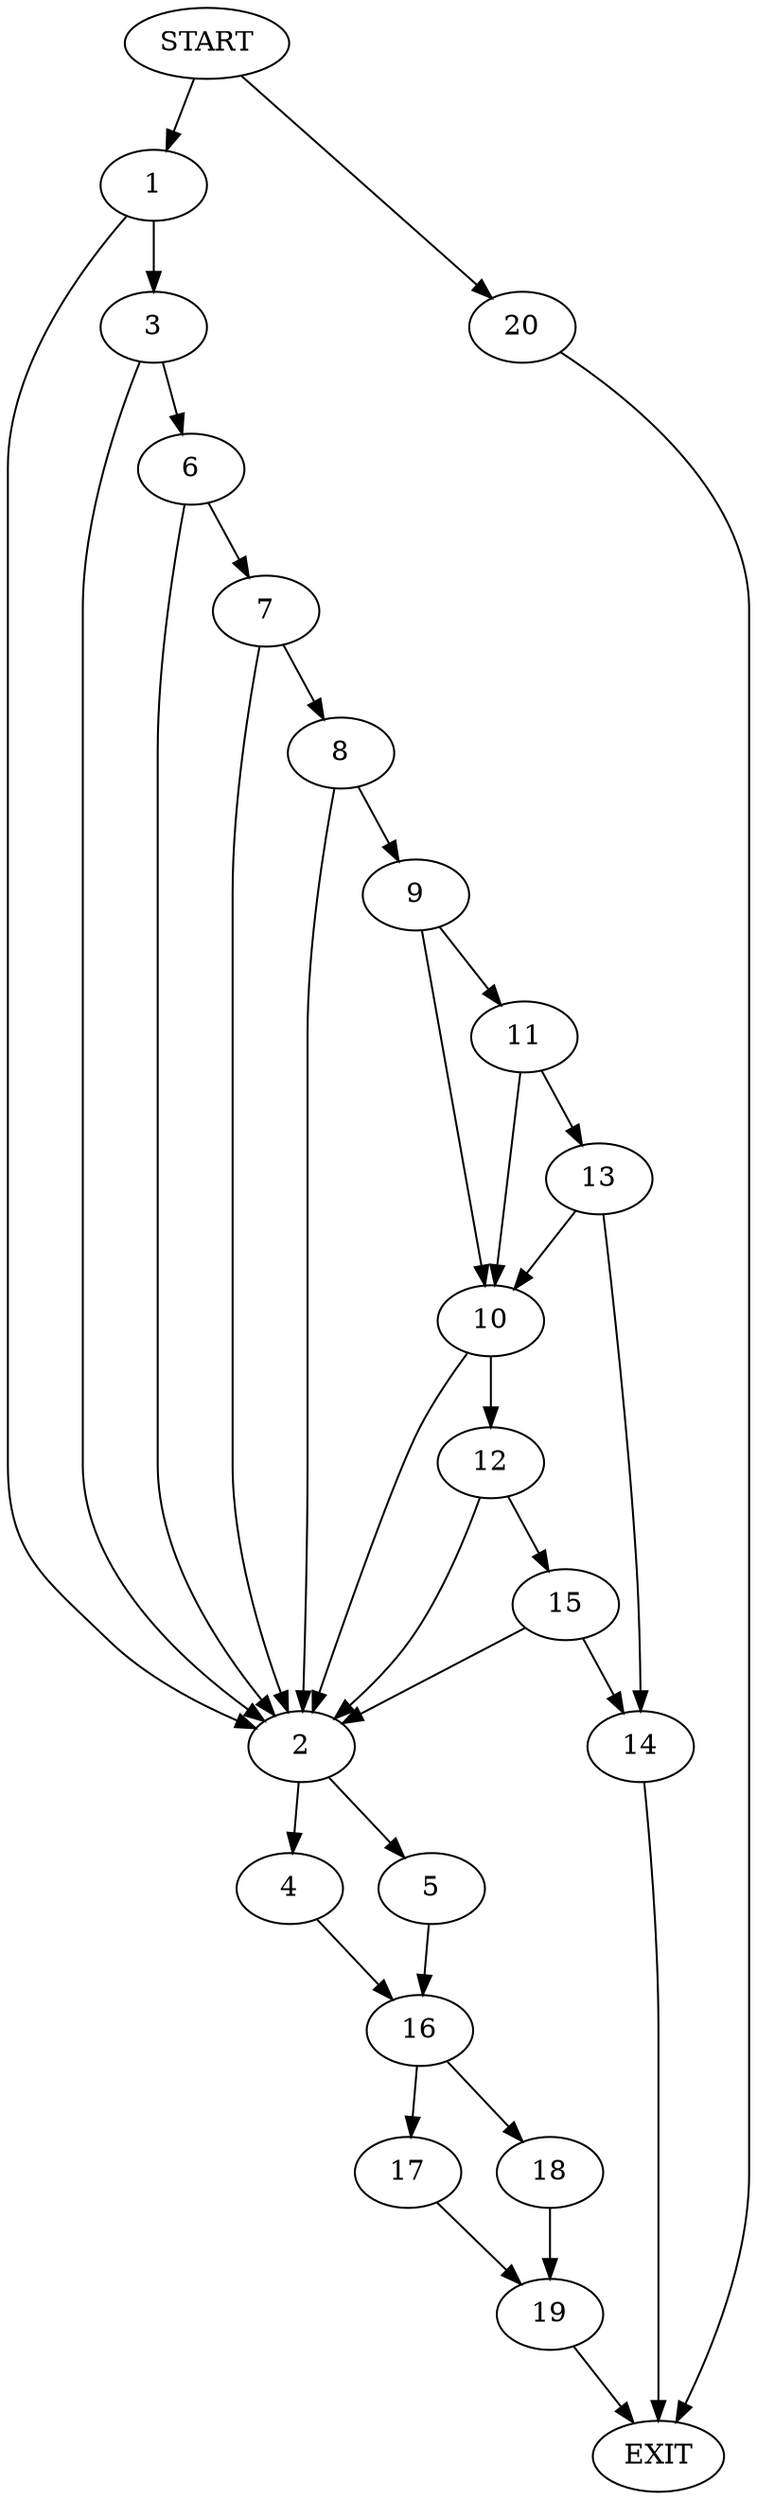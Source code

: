 digraph {
0 [label="START"]
21 [label="EXIT"]
0 -> 1
1 -> 2
1 -> 3
2 -> 4
2 -> 5
3 -> 2
3 -> 6
6 -> 2
6 -> 7
7 -> 8
7 -> 2
8 -> 2
8 -> 9
9 -> 10
9 -> 11
10 -> 2
10 -> 12
11 -> 13
11 -> 10
13 -> 14
13 -> 10
14 -> 21
12 -> 2
12 -> 15
15 -> 2
15 -> 14
5 -> 16
4 -> 16
16 -> 17
16 -> 18
18 -> 19
17 -> 19
19 -> 21
0 -> 20
20 -> 21
}
